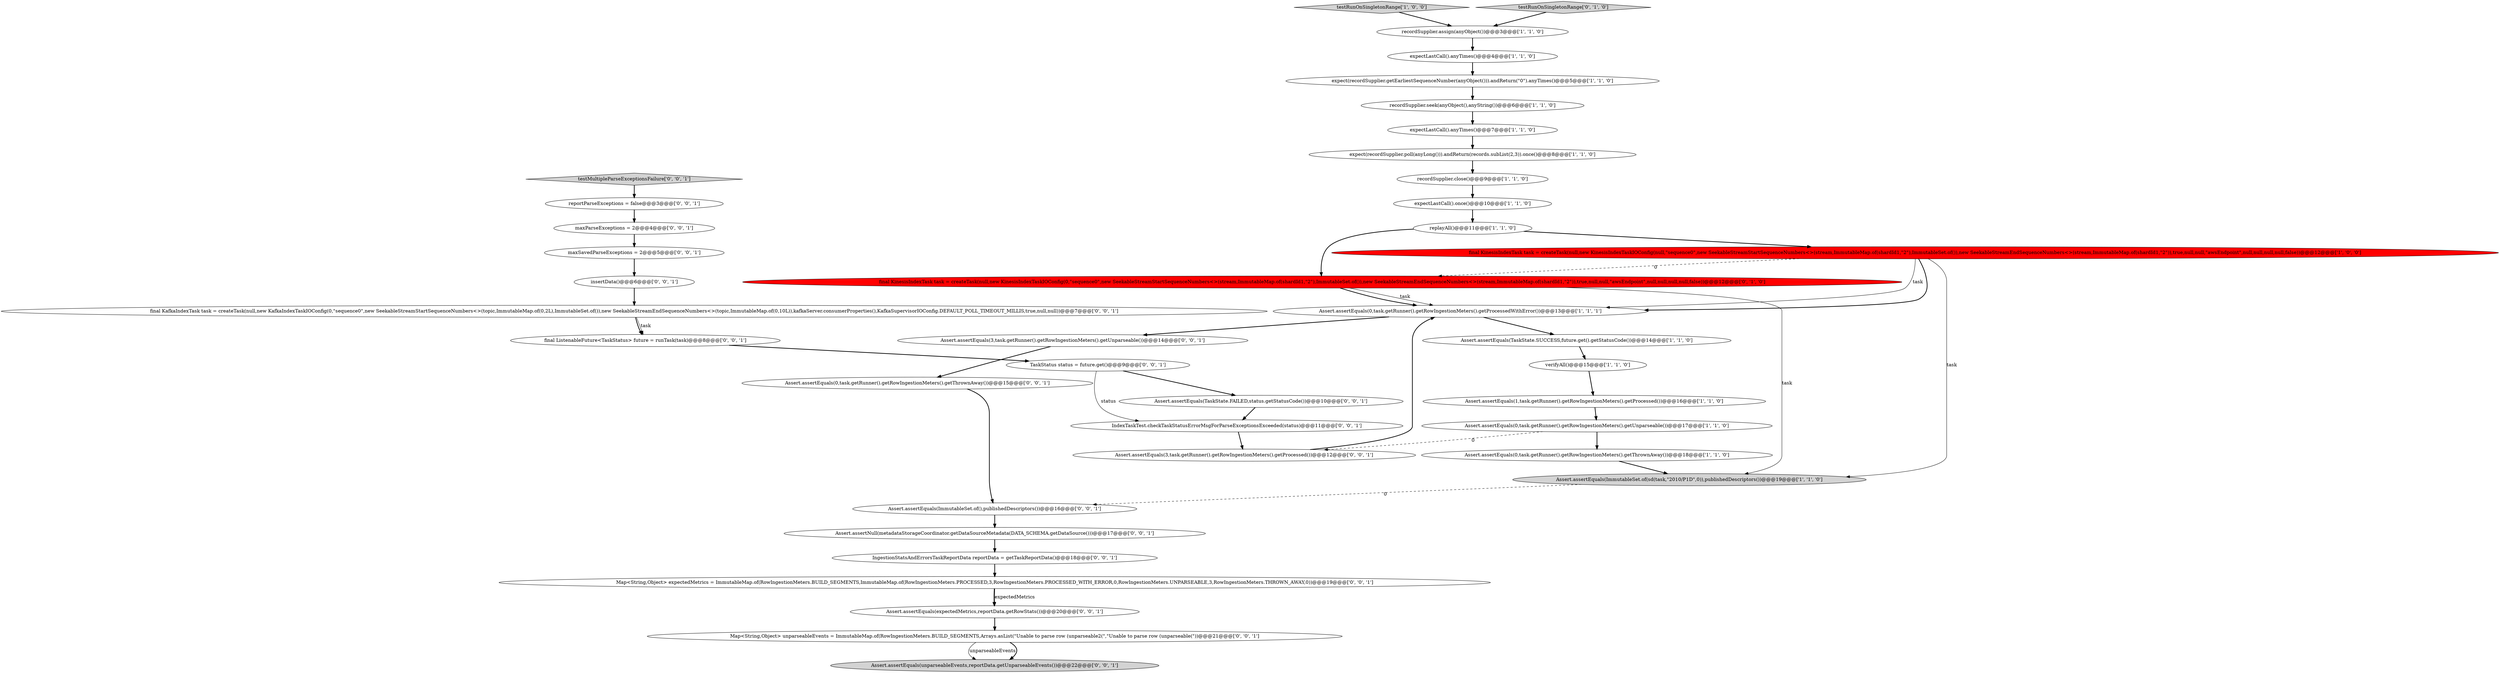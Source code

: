 digraph {
2 [style = filled, label = "expectLastCall().once()@@@10@@@['1', '1', '0']", fillcolor = white, shape = ellipse image = "AAA0AAABBB1BBB"];
19 [style = filled, label = "final KinesisIndexTask task = createTask(null,new KinesisIndexTaskIOConfig(0,\"sequence0\",new SeekableStreamStartSequenceNumbers<>(stream,ImmutableMap.of(shardId1,\"2\"),ImmutableSet.of()),new SeekableStreamEndSequenceNumbers<>(stream,ImmutableMap.of(shardId1,\"2\")),true,null,null,\"awsEndpoint\",null,null,null,null,false))@@@12@@@['0', '1', '0']", fillcolor = red, shape = ellipse image = "AAA1AAABBB2BBB"];
12 [style = filled, label = "recordSupplier.assign(anyObject())@@@3@@@['1', '1', '0']", fillcolor = white, shape = ellipse image = "AAA0AAABBB1BBB"];
10 [style = filled, label = "expect(recordSupplier.poll(anyLong())).andReturn(records.subList(2,3)).once()@@@8@@@['1', '1', '0']", fillcolor = white, shape = ellipse image = "AAA0AAABBB1BBB"];
14 [style = filled, label = "expectLastCall().anyTimes()@@@4@@@['1', '1', '0']", fillcolor = white, shape = ellipse image = "AAA0AAABBB1BBB"];
32 [style = filled, label = "maxSavedParseExceptions = 2@@@5@@@['0', '0', '1']", fillcolor = white, shape = ellipse image = "AAA0AAABBB3BBB"];
3 [style = filled, label = "expect(recordSupplier.getEarliestSequenceNumber(anyObject())).andReturn(\"0\").anyTimes()@@@5@@@['1', '1', '0']", fillcolor = white, shape = ellipse image = "AAA0AAABBB1BBB"];
36 [style = filled, label = "testMultipleParseExceptionsFailure['0', '0', '1']", fillcolor = lightgray, shape = diamond image = "AAA0AAABBB3BBB"];
26 [style = filled, label = "Assert.assertEquals(expectedMetrics,reportData.getRowStats())@@@20@@@['0', '0', '1']", fillcolor = white, shape = ellipse image = "AAA0AAABBB3BBB"];
23 [style = filled, label = "Assert.assertEquals(0,task.getRunner().getRowIngestionMeters().getThrownAway())@@@15@@@['0', '0', '1']", fillcolor = white, shape = ellipse image = "AAA0AAABBB3BBB"];
35 [style = filled, label = "IngestionStatsAndErrorsTaskReportData reportData = getTaskReportData()@@@18@@@['0', '0', '1']", fillcolor = white, shape = ellipse image = "AAA0AAABBB3BBB"];
9 [style = filled, label = "testRunOnSingletonRange['1', '0', '0']", fillcolor = lightgray, shape = diamond image = "AAA0AAABBB1BBB"];
5 [style = filled, label = "replayAll()@@@11@@@['1', '1', '0']", fillcolor = white, shape = ellipse image = "AAA0AAABBB1BBB"];
31 [style = filled, label = "Assert.assertEquals(ImmutableSet.of(),publishedDescriptors())@@@16@@@['0', '0', '1']", fillcolor = white, shape = ellipse image = "AAA0AAABBB3BBB"];
34 [style = filled, label = "Assert.assertEquals(3,task.getRunner().getRowIngestionMeters().getUnparseable())@@@14@@@['0', '0', '1']", fillcolor = white, shape = ellipse image = "AAA0AAABBB3BBB"];
38 [style = filled, label = "final KafkaIndexTask task = createTask(null,new KafkaIndexTaskIOConfig(0,\"sequence0\",new SeekableStreamStartSequenceNumbers<>(topic,ImmutableMap.of(0,2L),ImmutableSet.of()),new SeekableStreamEndSequenceNumbers<>(topic,ImmutableMap.of(0,10L)),kafkaServer.consumerProperties(),KafkaSupervisorIOConfig.DEFAULT_POLL_TIMEOUT_MILLIS,true,null,null))@@@7@@@['0', '0', '1']", fillcolor = white, shape = ellipse image = "AAA0AAABBB3BBB"];
7 [style = filled, label = "recordSupplier.seek(anyObject(),anyString())@@@6@@@['1', '1', '0']", fillcolor = white, shape = ellipse image = "AAA0AAABBB1BBB"];
37 [style = filled, label = "Map<String,Object> expectedMetrics = ImmutableMap.of(RowIngestionMeters.BUILD_SEGMENTS,ImmutableMap.of(RowIngestionMeters.PROCESSED,3,RowIngestionMeters.PROCESSED_WITH_ERROR,0,RowIngestionMeters.UNPARSEABLE,3,RowIngestionMeters.THROWN_AWAY,0))@@@19@@@['0', '0', '1']", fillcolor = white, shape = ellipse image = "AAA0AAABBB3BBB"];
39 [style = filled, label = "TaskStatus status = future.get()@@@9@@@['0', '0', '1']", fillcolor = white, shape = ellipse image = "AAA0AAABBB3BBB"];
17 [style = filled, label = "Assert.assertEquals(0,task.getRunner().getRowIngestionMeters().getProcessedWithError())@@@13@@@['1', '1', '1']", fillcolor = white, shape = ellipse image = "AAA0AAABBB1BBB"];
25 [style = filled, label = "Assert.assertNull(metadataStorageCoordinator.getDataSourceMetadata(DATA_SCHEMA.getDataSource()))@@@17@@@['0', '0', '1']", fillcolor = white, shape = ellipse image = "AAA0AAABBB3BBB"];
8 [style = filled, label = "Assert.assertEquals(1,task.getRunner().getRowIngestionMeters().getProcessed())@@@16@@@['1', '1', '0']", fillcolor = white, shape = ellipse image = "AAA0AAABBB1BBB"];
30 [style = filled, label = "Assert.assertEquals(3,task.getRunner().getRowIngestionMeters().getProcessed())@@@12@@@['0', '0', '1']", fillcolor = white, shape = ellipse image = "AAA0AAABBB3BBB"];
18 [style = filled, label = "testRunOnSingletonRange['0', '1', '0']", fillcolor = lightgray, shape = diamond image = "AAA0AAABBB2BBB"];
24 [style = filled, label = "maxParseExceptions = 2@@@4@@@['0', '0', '1']", fillcolor = white, shape = ellipse image = "AAA0AAABBB3BBB"];
20 [style = filled, label = "reportParseExceptions = false@@@3@@@['0', '0', '1']", fillcolor = white, shape = ellipse image = "AAA0AAABBB3BBB"];
6 [style = filled, label = "expectLastCall().anyTimes()@@@7@@@['1', '1', '0']", fillcolor = white, shape = ellipse image = "AAA0AAABBB1BBB"];
4 [style = filled, label = "final KinesisIndexTask task = createTask(null,new KinesisIndexTaskIOConfig(null,\"sequence0\",new SeekableStreamStartSequenceNumbers<>(stream,ImmutableMap.of(shardId1,\"2\"),ImmutableSet.of()),new SeekableStreamEndSequenceNumbers<>(stream,ImmutableMap.of(shardId1,\"2\")),true,null,null,\"awsEndpoint\",null,null,null,null,false))@@@12@@@['1', '0', '0']", fillcolor = red, shape = ellipse image = "AAA1AAABBB1BBB"];
0 [style = filled, label = "recordSupplier.close()@@@9@@@['1', '1', '0']", fillcolor = white, shape = ellipse image = "AAA0AAABBB1BBB"];
22 [style = filled, label = "Assert.assertEquals(unparseableEvents,reportData.getUnparseableEvents())@@@22@@@['0', '0', '1']", fillcolor = lightgray, shape = ellipse image = "AAA0AAABBB3BBB"];
21 [style = filled, label = "insertData()@@@6@@@['0', '0', '1']", fillcolor = white, shape = ellipse image = "AAA0AAABBB3BBB"];
29 [style = filled, label = "final ListenableFuture<TaskStatus> future = runTask(task)@@@8@@@['0', '0', '1']", fillcolor = white, shape = ellipse image = "AAA0AAABBB3BBB"];
33 [style = filled, label = "IndexTaskTest.checkTaskStatusErrorMsgForParseExceptionsExceeded(status)@@@11@@@['0', '0', '1']", fillcolor = white, shape = ellipse image = "AAA0AAABBB3BBB"];
11 [style = filled, label = "verifyAll()@@@15@@@['1', '1', '0']", fillcolor = white, shape = ellipse image = "AAA0AAABBB1BBB"];
1 [style = filled, label = "Assert.assertEquals(ImmutableSet.of(sd(task,\"2010/P1D\",0)),publishedDescriptors())@@@19@@@['1', '1', '0']", fillcolor = lightgray, shape = ellipse image = "AAA0AAABBB1BBB"];
27 [style = filled, label = "Assert.assertEquals(TaskState.FAILED,status.getStatusCode())@@@10@@@['0', '0', '1']", fillcolor = white, shape = ellipse image = "AAA0AAABBB3BBB"];
28 [style = filled, label = "Map<String,Object> unparseableEvents = ImmutableMap.of(RowIngestionMeters.BUILD_SEGMENTS,Arrays.asList(\"Unable to parse row (unparseable2(\",\"Unable to parse row (unparseable(\"))@@@21@@@['0', '0', '1']", fillcolor = white, shape = ellipse image = "AAA0AAABBB3BBB"];
16 [style = filled, label = "Assert.assertEquals(0,task.getRunner().getRowIngestionMeters().getUnparseable())@@@17@@@['1', '1', '0']", fillcolor = white, shape = ellipse image = "AAA0AAABBB1BBB"];
13 [style = filled, label = "Assert.assertEquals(0,task.getRunner().getRowIngestionMeters().getThrownAway())@@@18@@@['1', '1', '0']", fillcolor = white, shape = ellipse image = "AAA0AAABBB1BBB"];
15 [style = filled, label = "Assert.assertEquals(TaskState.SUCCESS,future.get().getStatusCode())@@@14@@@['1', '1', '0']", fillcolor = white, shape = ellipse image = "AAA0AAABBB1BBB"];
19->17 [style = solid, label="task"];
23->31 [style = bold, label=""];
14->3 [style = bold, label=""];
8->16 [style = bold, label=""];
16->13 [style = bold, label=""];
32->21 [style = bold, label=""];
31->25 [style = bold, label=""];
30->17 [style = bold, label=""];
4->17 [style = bold, label=""];
37->26 [style = bold, label=""];
29->39 [style = bold, label=""];
1->31 [style = dashed, label="0"];
38->29 [style = bold, label=""];
0->2 [style = bold, label=""];
24->32 [style = bold, label=""];
28->22 [style = solid, label="unparseableEvents"];
19->1 [style = solid, label="task"];
18->12 [style = bold, label=""];
19->17 [style = bold, label=""];
39->27 [style = bold, label=""];
25->35 [style = bold, label=""];
36->20 [style = bold, label=""];
4->1 [style = solid, label="task"];
13->1 [style = bold, label=""];
21->38 [style = bold, label=""];
5->19 [style = bold, label=""];
17->34 [style = bold, label=""];
15->11 [style = bold, label=""];
16->30 [style = dashed, label="0"];
3->7 [style = bold, label=""];
35->37 [style = bold, label=""];
4->17 [style = solid, label="task"];
38->29 [style = solid, label="task"];
6->10 [style = bold, label=""];
37->26 [style = solid, label="expectedMetrics"];
5->4 [style = bold, label=""];
10->0 [style = bold, label=""];
7->6 [style = bold, label=""];
12->14 [style = bold, label=""];
17->15 [style = bold, label=""];
39->33 [style = solid, label="status"];
33->30 [style = bold, label=""];
11->8 [style = bold, label=""];
4->19 [style = dashed, label="0"];
34->23 [style = bold, label=""];
9->12 [style = bold, label=""];
27->33 [style = bold, label=""];
26->28 [style = bold, label=""];
20->24 [style = bold, label=""];
28->22 [style = bold, label=""];
2->5 [style = bold, label=""];
}
